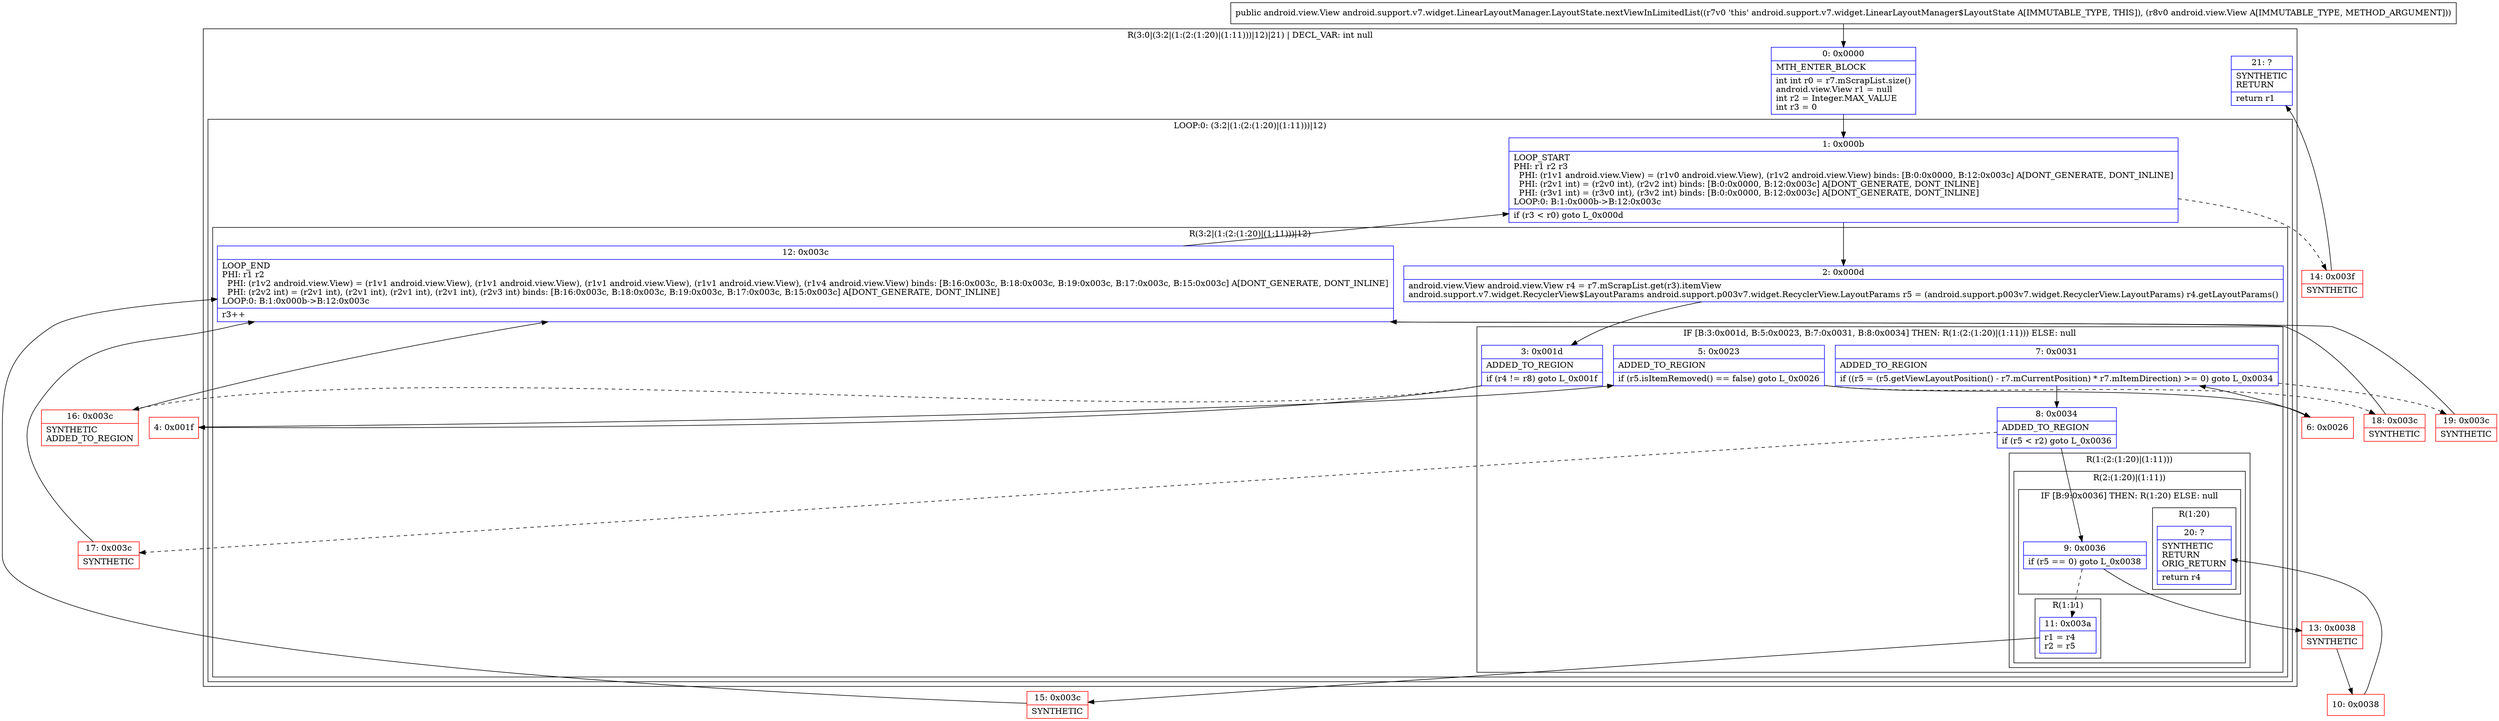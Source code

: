 digraph "CFG forandroid.support.v7.widget.LinearLayoutManager.LayoutState.nextViewInLimitedList(Landroid\/view\/View;)Landroid\/view\/View;" {
subgraph cluster_Region_478772449 {
label = "R(3:0|(3:2|(1:(2:(1:20)|(1:11)))|12)|21) | DECL_VAR: int null\l";
node [shape=record,color=blue];
Node_0 [shape=record,label="{0\:\ 0x0000|MTH_ENTER_BLOCK\l|int int r0 = r7.mScrapList.size()\landroid.view.View r1 = null\lint r2 = Integer.MAX_VALUE\lint r3 = 0\l}"];
subgraph cluster_LoopRegion_1121294632 {
label = "LOOP:0: (3:2|(1:(2:(1:20)|(1:11)))|12)";
node [shape=record,color=blue];
Node_1 [shape=record,label="{1\:\ 0x000b|LOOP_START\lPHI: r1 r2 r3 \l  PHI: (r1v1 android.view.View) = (r1v0 android.view.View), (r1v2 android.view.View) binds: [B:0:0x0000, B:12:0x003c] A[DONT_GENERATE, DONT_INLINE]\l  PHI: (r2v1 int) = (r2v0 int), (r2v2 int) binds: [B:0:0x0000, B:12:0x003c] A[DONT_GENERATE, DONT_INLINE]\l  PHI: (r3v1 int) = (r3v0 int), (r3v2 int) binds: [B:0:0x0000, B:12:0x003c] A[DONT_GENERATE, DONT_INLINE]\lLOOP:0: B:1:0x000b\-\>B:12:0x003c\l|if (r3 \< r0) goto L_0x000d\l}"];
subgraph cluster_Region_1097756198 {
label = "R(3:2|(1:(2:(1:20)|(1:11)))|12)";
node [shape=record,color=blue];
Node_2 [shape=record,label="{2\:\ 0x000d|android.view.View android.view.View r4 = r7.mScrapList.get(r3).itemView\landroid.support.v7.widget.RecyclerView$LayoutParams android.support.p003v7.widget.RecyclerView.LayoutParams r5 = (android.support.p003v7.widget.RecyclerView.LayoutParams) r4.getLayoutParams()\l}"];
subgraph cluster_IfRegion_374830713 {
label = "IF [B:3:0x001d, B:5:0x0023, B:7:0x0031, B:8:0x0034] THEN: R(1:(2:(1:20)|(1:11))) ELSE: null";
node [shape=record,color=blue];
Node_3 [shape=record,label="{3\:\ 0x001d|ADDED_TO_REGION\l|if (r4 != r8) goto L_0x001f\l}"];
Node_5 [shape=record,label="{5\:\ 0x0023|ADDED_TO_REGION\l|if (r5.isItemRemoved() == false) goto L_0x0026\l}"];
Node_7 [shape=record,label="{7\:\ 0x0031|ADDED_TO_REGION\l|if ((r5 = (r5.getViewLayoutPosition() \- r7.mCurrentPosition) * r7.mItemDirection) \>= 0) goto L_0x0034\l}"];
Node_8 [shape=record,label="{8\:\ 0x0034|ADDED_TO_REGION\l|if (r5 \< r2) goto L_0x0036\l}"];
subgraph cluster_Region_1325884145 {
label = "R(1:(2:(1:20)|(1:11)))";
node [shape=record,color=blue];
subgraph cluster_Region_968355973 {
label = "R(2:(1:20)|(1:11))";
node [shape=record,color=blue];
subgraph cluster_IfRegion_1246241277 {
label = "IF [B:9:0x0036] THEN: R(1:20) ELSE: null";
node [shape=record,color=blue];
Node_9 [shape=record,label="{9\:\ 0x0036|if (r5 == 0) goto L_0x0038\l}"];
subgraph cluster_Region_790406138 {
label = "R(1:20)";
node [shape=record,color=blue];
Node_20 [shape=record,label="{20\:\ ?|SYNTHETIC\lRETURN\lORIG_RETURN\l|return r4\l}"];
}
}
subgraph cluster_Region_1499393800 {
label = "R(1:11)";
node [shape=record,color=blue];
Node_11 [shape=record,label="{11\:\ 0x003a|r1 = r4\lr2 = r5\l}"];
}
}
}
}
Node_12 [shape=record,label="{12\:\ 0x003c|LOOP_END\lPHI: r1 r2 \l  PHI: (r1v2 android.view.View) = (r1v1 android.view.View), (r1v1 android.view.View), (r1v1 android.view.View), (r1v1 android.view.View), (r1v4 android.view.View) binds: [B:16:0x003c, B:18:0x003c, B:19:0x003c, B:17:0x003c, B:15:0x003c] A[DONT_GENERATE, DONT_INLINE]\l  PHI: (r2v2 int) = (r2v1 int), (r2v1 int), (r2v1 int), (r2v1 int), (r2v3 int) binds: [B:16:0x003c, B:18:0x003c, B:19:0x003c, B:17:0x003c, B:15:0x003c] A[DONT_GENERATE, DONT_INLINE]\lLOOP:0: B:1:0x000b\-\>B:12:0x003c\l|r3++\l}"];
}
}
Node_21 [shape=record,label="{21\:\ ?|SYNTHETIC\lRETURN\l|return r1\l}"];
}
Node_4 [shape=record,color=red,label="{4\:\ 0x001f}"];
Node_6 [shape=record,color=red,label="{6\:\ 0x0026}"];
Node_10 [shape=record,color=red,label="{10\:\ 0x0038}"];
Node_13 [shape=record,color=red,label="{13\:\ 0x0038|SYNTHETIC\l}"];
Node_14 [shape=record,color=red,label="{14\:\ 0x003f|SYNTHETIC\l}"];
Node_15 [shape=record,color=red,label="{15\:\ 0x003c|SYNTHETIC\l}"];
Node_16 [shape=record,color=red,label="{16\:\ 0x003c|SYNTHETIC\lADDED_TO_REGION\l}"];
Node_17 [shape=record,color=red,label="{17\:\ 0x003c|SYNTHETIC\l}"];
Node_18 [shape=record,color=red,label="{18\:\ 0x003c|SYNTHETIC\l}"];
Node_19 [shape=record,color=red,label="{19\:\ 0x003c|SYNTHETIC\l}"];
MethodNode[shape=record,label="{public android.view.View android.support.v7.widget.LinearLayoutManager.LayoutState.nextViewInLimitedList((r7v0 'this' android.support.v7.widget.LinearLayoutManager$LayoutState A[IMMUTABLE_TYPE, THIS]), (r8v0 android.view.View A[IMMUTABLE_TYPE, METHOD_ARGUMENT])) }"];
MethodNode -> Node_0;
Node_0 -> Node_1;
Node_1 -> Node_2;
Node_1 -> Node_14[style=dashed];
Node_2 -> Node_3;
Node_3 -> Node_4;
Node_3 -> Node_16[style=dashed];
Node_5 -> Node_6;
Node_5 -> Node_18[style=dashed];
Node_7 -> Node_8;
Node_7 -> Node_19[style=dashed];
Node_8 -> Node_9;
Node_8 -> Node_17[style=dashed];
Node_9 -> Node_11[style=dashed];
Node_9 -> Node_13;
Node_11 -> Node_15;
Node_12 -> Node_1;
Node_4 -> Node_5;
Node_6 -> Node_7;
Node_10 -> Node_20;
Node_13 -> Node_10;
Node_14 -> Node_21;
Node_15 -> Node_12;
Node_16 -> Node_12;
Node_17 -> Node_12;
Node_18 -> Node_12;
Node_19 -> Node_12;
}


